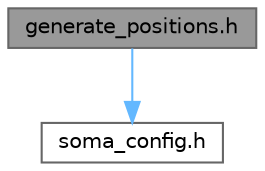 digraph "generate_positions.h"
{
 // LATEX_PDF_SIZE
  bgcolor="transparent";
  edge [fontname=Helvetica,fontsize=10,labelfontname=Helvetica,labelfontsize=10];
  node [fontname=Helvetica,fontsize=10,shape=box,height=0.2,width=0.4];
  Node1 [label="generate_positions.h",height=0.2,width=0.4,color="gray40", fillcolor="grey60", style="filled", fontcolor="black",tooltip="Functions needed for the generation of new inital conditions."];
  Node1 -> Node2 [color="steelblue1",style="solid"];
  Node2 [label="soma_config.h",height=0.2,width=0.4,color="grey40", fillcolor="white", style="filled",URL="$soma__config_8h.html",tooltip="configuration variables for SOMA File is configured by CMAKE."];
}
